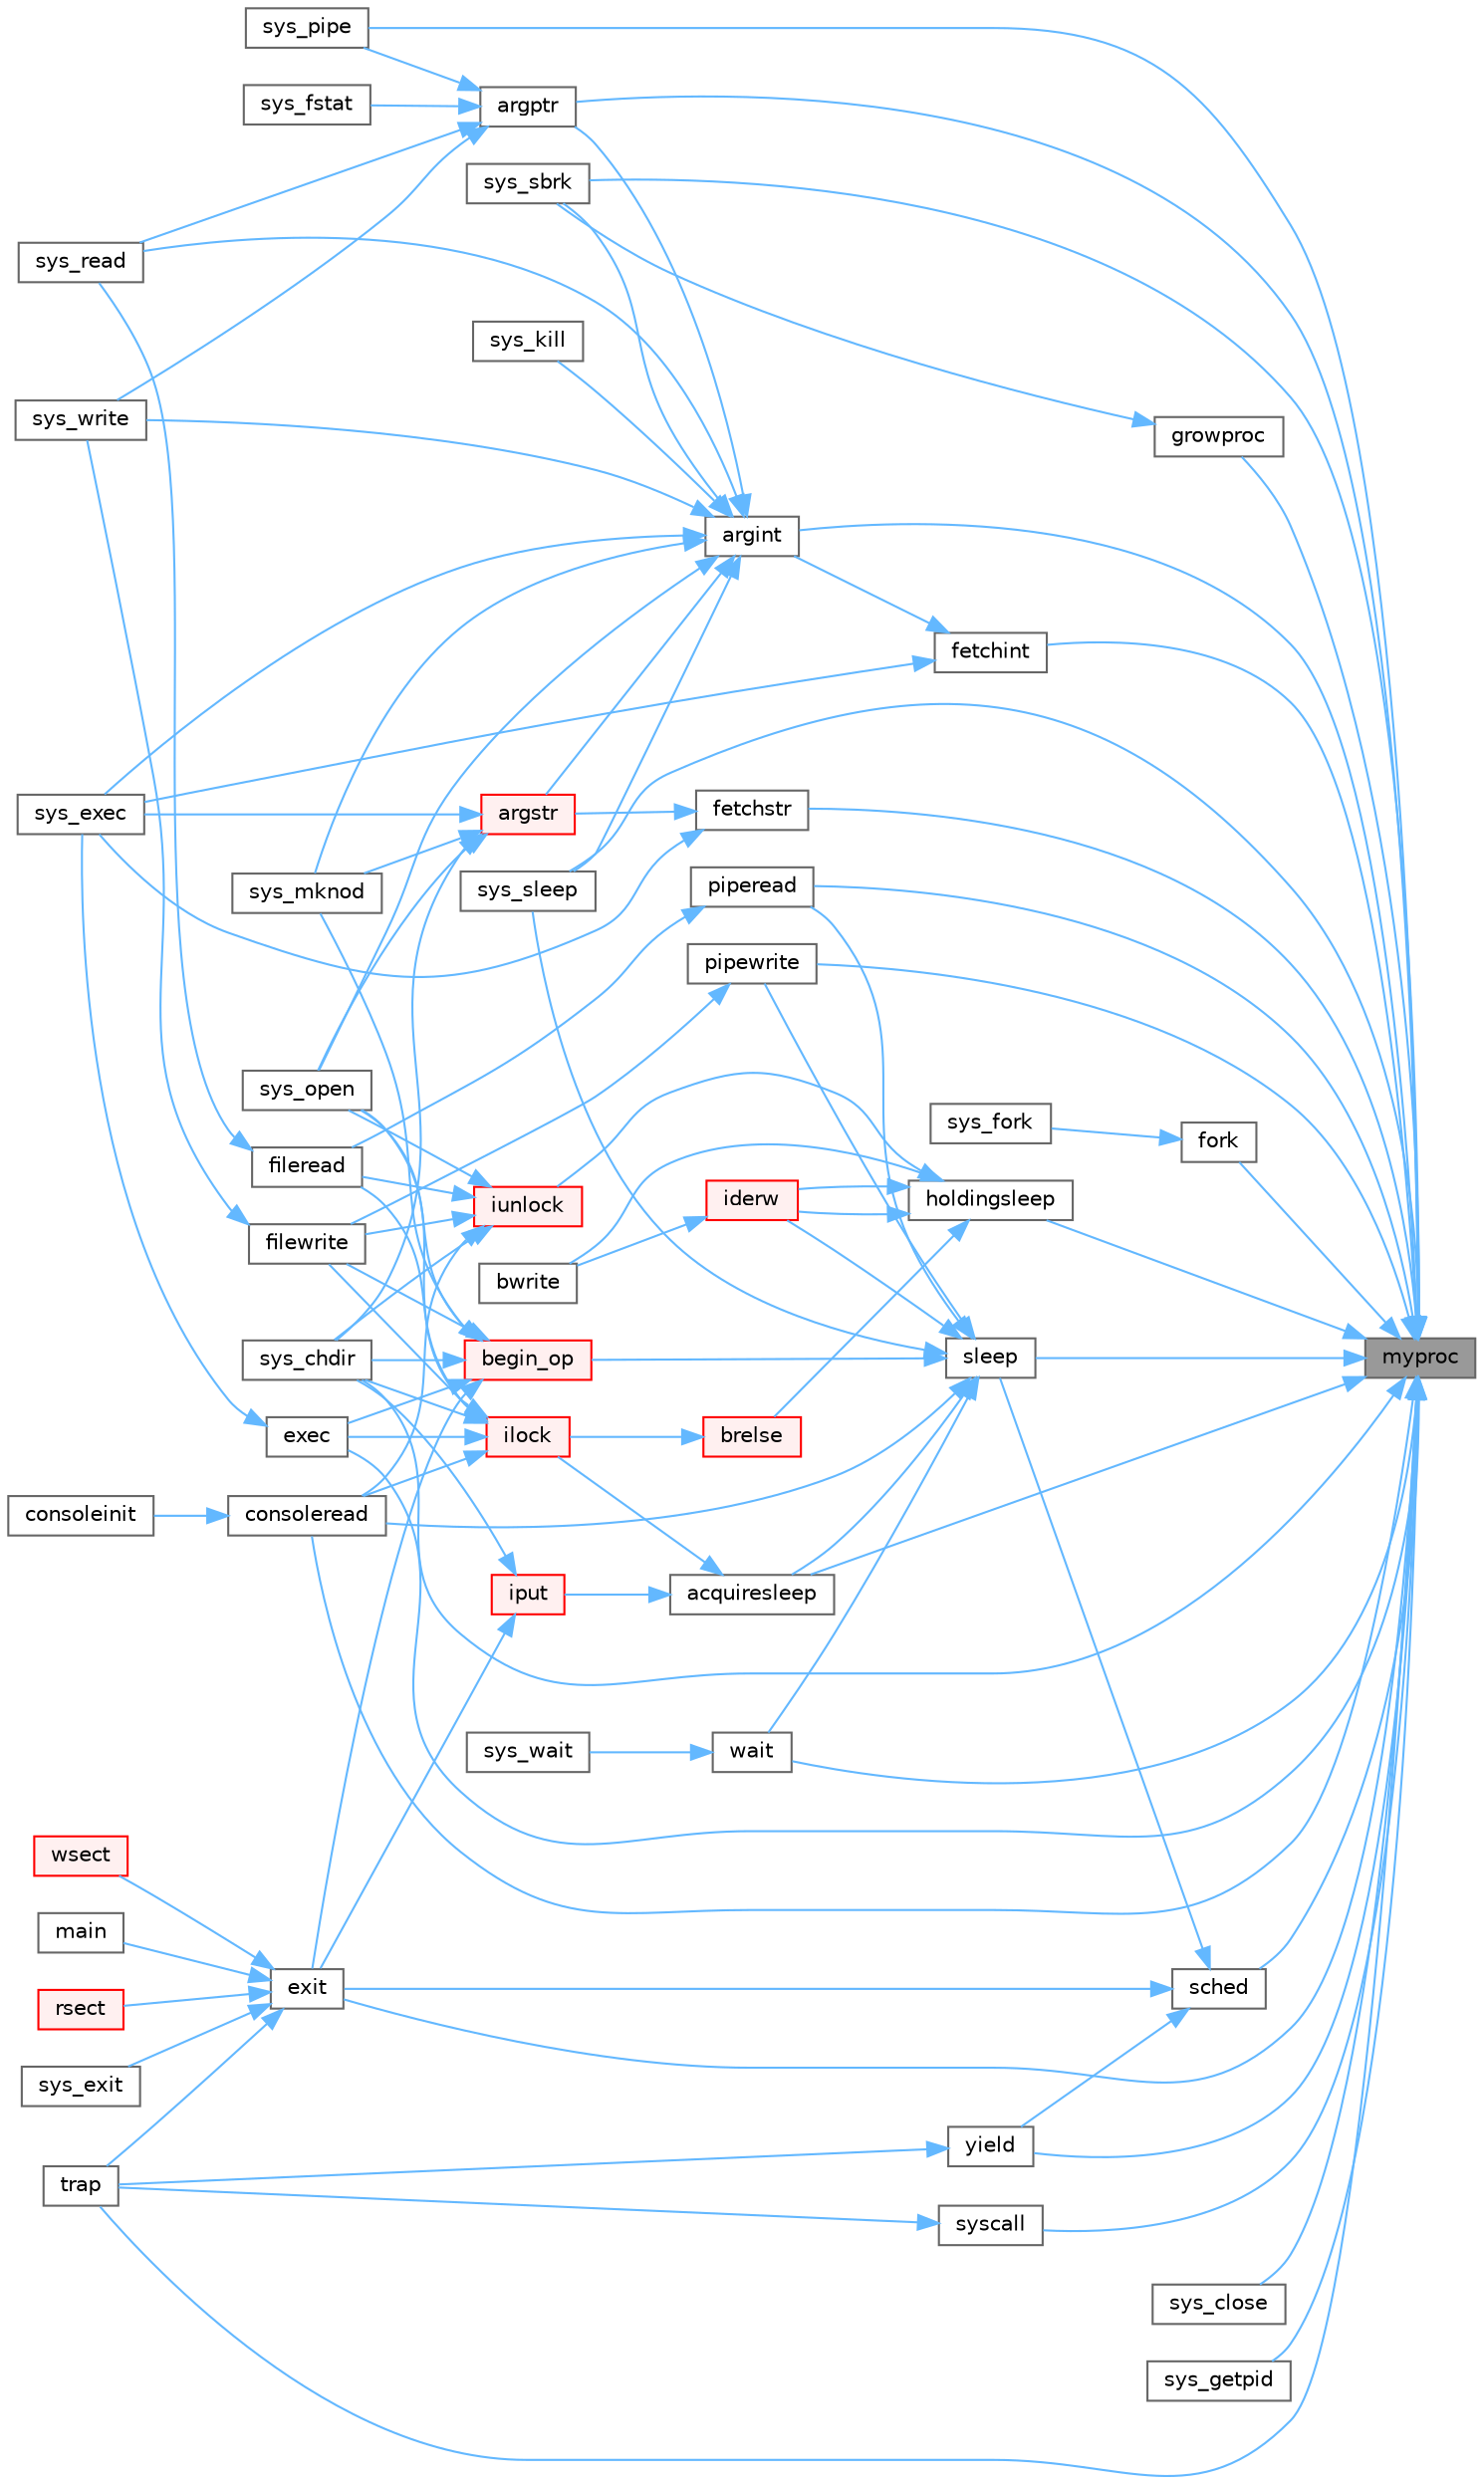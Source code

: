 digraph "myproc"
{
 // LATEX_PDF_SIZE
  bgcolor="transparent";
  edge [fontname=Helvetica,fontsize=10,labelfontname=Helvetica,labelfontsize=10];
  node [fontname=Helvetica,fontsize=10,shape=box,height=0.2,width=0.4];
  rankdir="RL";
  Node1 [id="Node000001",label="myproc",height=0.2,width=0.4,color="gray40", fillcolor="grey60", style="filled", fontcolor="black",tooltip=" "];
  Node1 -> Node2 [id="edge1_Node000001_Node000002",dir="back",color="steelblue1",style="solid",tooltip=" "];
  Node2 [id="Node000002",label="acquiresleep",height=0.2,width=0.4,color="grey40", fillcolor="white", style="filled",URL="$d8/dd1/sleeplock_8c.html#aaad2d7a86d4859982dd9a132f5128ff2",tooltip=" "];
  Node2 -> Node3 [id="edge2_Node000002_Node000003",dir="back",color="steelblue1",style="solid",tooltip=" "];
  Node3 [id="Node000003",label="ilock",height=0.2,width=0.4,color="red", fillcolor="#FFF0F0", style="filled",URL="$d2/d5a/fs_8c.html#aed28187406d84a3aa71f10c6235a03ec",tooltip=" "];
  Node3 -> Node4 [id="edge3_Node000003_Node000004",dir="back",color="steelblue1",style="solid",tooltip=" "];
  Node4 [id="Node000004",label="consoleread",height=0.2,width=0.4,color="grey40", fillcolor="white", style="filled",URL="$d0/d56/console_8c.html#a28ac85a90987662e306ca8efbfe16074",tooltip=" "];
  Node4 -> Node5 [id="edge4_Node000004_Node000005",dir="back",color="steelblue1",style="solid",tooltip=" "];
  Node5 [id="Node000005",label="consoleinit",height=0.2,width=0.4,color="grey40", fillcolor="white", style="filled",URL="$d0/d56/console_8c.html#ab508ff0f4db26fe35cd25fa648f9ee75",tooltip=" "];
  Node3 -> Node7 [id="edge5_Node000003_Node000007",dir="back",color="steelblue1",style="solid",tooltip=" "];
  Node7 [id="Node000007",label="exec",height=0.2,width=0.4,color="grey40", fillcolor="white", style="filled",URL="$df/dc9/exec_8c.html#ace32454ed0d37834dcb1cb4f8b727e6e",tooltip=" "];
  Node7 -> Node8 [id="edge6_Node000007_Node000008",dir="back",color="steelblue1",style="solid",tooltip=" "];
  Node8 [id="Node000008",label="sys_exec",height=0.2,width=0.4,color="grey40", fillcolor="white", style="filled",URL="$d1/d14/sysfile_8c.html#aeaa813ddeb6a5fac3c45714c7351c526",tooltip=" "];
  Node3 -> Node9 [id="edge7_Node000003_Node000009",dir="back",color="steelblue1",style="solid",tooltip=" "];
  Node9 [id="Node000009",label="fileread",height=0.2,width=0.4,color="grey40", fillcolor="white", style="filled",URL="$d6/d13/file_8c.html#a1dc8c87c7e48bdaaf98e9c7047928f29",tooltip=" "];
  Node9 -> Node10 [id="edge8_Node000009_Node000010",dir="back",color="steelblue1",style="solid",tooltip=" "];
  Node10 [id="Node000010",label="sys_read",height=0.2,width=0.4,color="grey40", fillcolor="white", style="filled",URL="$d1/d14/sysfile_8c.html#a54bf714d9e898cbdcbc061b280bbfae0",tooltip=" "];
  Node3 -> Node13 [id="edge9_Node000003_Node000013",dir="back",color="steelblue1",style="solid",tooltip=" "];
  Node13 [id="Node000013",label="filewrite",height=0.2,width=0.4,color="grey40", fillcolor="white", style="filled",URL="$d6/d13/file_8c.html#ab8de757a0a9f58dcc6511ea5e46ebb88",tooltip=" "];
  Node13 -> Node14 [id="edge10_Node000013_Node000014",dir="back",color="steelblue1",style="solid",tooltip=" "];
  Node14 [id="Node000014",label="sys_write",height=0.2,width=0.4,color="grey40", fillcolor="white", style="filled",URL="$d1/d14/sysfile_8c.html#a687d939a9e4792af15db96f2c2f34378",tooltip=" "];
  Node3 -> Node15 [id="edge11_Node000003_Node000015",dir="back",color="steelblue1",style="solid",tooltip=" "];
  Node15 [id="Node000015",label="sys_chdir",height=0.2,width=0.4,color="grey40", fillcolor="white", style="filled",URL="$d1/d14/sysfile_8c.html#ad1c5f8693cb35b9605fee09eebdda640",tooltip=" "];
  Node3 -> Node17 [id="edge12_Node000003_Node000017",dir="back",color="steelblue1",style="solid",tooltip=" "];
  Node17 [id="Node000017",label="sys_open",height=0.2,width=0.4,color="grey40", fillcolor="white", style="filled",URL="$d1/d14/sysfile_8c.html#a74e45efc661ca17c068bc283b3842e6d",tooltip=" "];
  Node2 -> Node19 [id="edge13_Node000002_Node000019",dir="back",color="steelblue1",style="solid",tooltip=" "];
  Node19 [id="Node000019",label="iput",height=0.2,width=0.4,color="red", fillcolor="#FFF0F0", style="filled",URL="$d2/d5a/fs_8c.html#ab3c447f135c68e4c3c1f8d5866f6e77b",tooltip=" "];
  Node19 -> Node21 [id="edge14_Node000019_Node000021",dir="back",color="steelblue1",style="solid",tooltip=" "];
  Node21 [id="Node000021",label="exit",height=0.2,width=0.4,color="grey40", fillcolor="white", style="filled",URL="$d3/dda/proc_8c.html#aaf98ef7cdde3a0dfb2e49919de3298b1",tooltip=" "];
  Node21 -> Node22 [id="edge15_Node000021_Node000022",dir="back",color="steelblue1",style="solid",tooltip=" "];
  Node22 [id="Node000022",label="main",height=0.2,width=0.4,color="grey40", fillcolor="white", style="filled",URL="$d1/d6a/hello_8c.html#a0ddf1224851353fc92bfbff6f499fa97",tooltip=" "];
  Node21 -> Node23 [id="edge16_Node000021_Node000023",dir="back",color="steelblue1",style="solid",tooltip=" "];
  Node23 [id="Node000023",label="rsect",height=0.2,width=0.4,color="red", fillcolor="#FFF0F0", style="filled",URL="$d7/d1f/mkfs_8c.html#a22ea835ad23cd716a962f30e4882ee80",tooltip=" "];
  Node21 -> Node29 [id="edge17_Node000021_Node000029",dir="back",color="steelblue1",style="solid",tooltip=" "];
  Node29 [id="Node000029",label="sys_exit",height=0.2,width=0.4,color="grey40", fillcolor="white", style="filled",URL="$dd/d35/sysproc_8c.html#aee72faa31a0c32b410aba558ef1d59f2",tooltip=" "];
  Node21 -> Node30 [id="edge18_Node000021_Node000030",dir="back",color="steelblue1",style="solid",tooltip=" "];
  Node30 [id="Node000030",label="trap",height=0.2,width=0.4,color="grey40", fillcolor="white", style="filled",URL="$dc/d6f/trap_8c.html#a372d166e36c086c91e5f5d81e5fead3a",tooltip=" "];
  Node21 -> Node31 [id="edge19_Node000021_Node000031",dir="back",color="steelblue1",style="solid",tooltip=" "];
  Node31 [id="Node000031",label="wsect",height=0.2,width=0.4,color="red", fillcolor="#FFF0F0", style="filled",URL="$d7/d1f/mkfs_8c.html#ac62d827d836d1807e4d6f365f32348bb",tooltip=" "];
  Node19 -> Node15 [id="edge20_Node000019_Node000015",dir="back",color="steelblue1",style="solid",tooltip=" "];
  Node1 -> Node40 [id="edge21_Node000001_Node000040",dir="back",color="steelblue1",style="solid",tooltip=" "];
  Node40 [id="Node000040",label="argint",height=0.2,width=0.4,color="grey40", fillcolor="white", style="filled",URL="$db/dd8/syscall_8c.html#ade56ef2176f85cd61e7b91b400e7d4d3",tooltip=" "];
  Node40 -> Node41 [id="edge22_Node000040_Node000041",dir="back",color="steelblue1",style="solid",tooltip=" "];
  Node41 [id="Node000041",label="argptr",height=0.2,width=0.4,color="grey40", fillcolor="white", style="filled",URL="$db/dd8/syscall_8c.html#a6ade9205d1f46b759cf93b60513a3421",tooltip=" "];
  Node41 -> Node12 [id="edge23_Node000041_Node000012",dir="back",color="steelblue1",style="solid",tooltip=" "];
  Node12 [id="Node000012",label="sys_fstat",height=0.2,width=0.4,color="grey40", fillcolor="white", style="filled",URL="$d1/d14/sysfile_8c.html#ac243c8f20f5fb2e3e257b5007af2c204",tooltip=" "];
  Node41 -> Node35 [id="edge24_Node000041_Node000035",dir="back",color="steelblue1",style="solid",tooltip=" "];
  Node35 [id="Node000035",label="sys_pipe",height=0.2,width=0.4,color="grey40", fillcolor="white", style="filled",URL="$d1/d14/sysfile_8c.html#a9a70db941def46ec25939e6c2d30e399",tooltip=" "];
  Node41 -> Node10 [id="edge25_Node000041_Node000010",dir="back",color="steelblue1",style="solid",tooltip=" "];
  Node41 -> Node14 [id="edge26_Node000041_Node000014",dir="back",color="steelblue1",style="solid",tooltip=" "];
  Node40 -> Node42 [id="edge27_Node000040_Node000042",dir="back",color="steelblue1",style="solid",tooltip=" "];
  Node42 [id="Node000042",label="argstr",height=0.2,width=0.4,color="red", fillcolor="#FFF0F0", style="filled",URL="$db/dd8/syscall_8c.html#a662eedd65f3e2165093842b80e3bc024",tooltip=" "];
  Node42 -> Node15 [id="edge28_Node000042_Node000015",dir="back",color="steelblue1",style="solid",tooltip=" "];
  Node42 -> Node8 [id="edge29_Node000042_Node000008",dir="back",color="steelblue1",style="solid",tooltip=" "];
  Node42 -> Node39 [id="edge30_Node000042_Node000039",dir="back",color="steelblue1",style="solid",tooltip=" "];
  Node39 [id="Node000039",label="sys_mknod",height=0.2,width=0.4,color="grey40", fillcolor="white", style="filled",URL="$d1/d14/sysfile_8c.html#a25697aa3d828b5878d38170d724adb27",tooltip=" "];
  Node42 -> Node17 [id="edge31_Node000042_Node000017",dir="back",color="steelblue1",style="solid",tooltip=" "];
  Node40 -> Node8 [id="edge32_Node000040_Node000008",dir="back",color="steelblue1",style="solid",tooltip=" "];
  Node40 -> Node43 [id="edge33_Node000040_Node000043",dir="back",color="steelblue1",style="solid",tooltip=" "];
  Node43 [id="Node000043",label="sys_kill",height=0.2,width=0.4,color="grey40", fillcolor="white", style="filled",URL="$dd/d35/sysproc_8c.html#ad766b54842470b464a6497bb5c514e59",tooltip=" "];
  Node40 -> Node39 [id="edge34_Node000040_Node000039",dir="back",color="steelblue1",style="solid",tooltip=" "];
  Node40 -> Node17 [id="edge35_Node000040_Node000017",dir="back",color="steelblue1",style="solid",tooltip=" "];
  Node40 -> Node10 [id="edge36_Node000040_Node000010",dir="back",color="steelblue1",style="solid",tooltip=" "];
  Node40 -> Node44 [id="edge37_Node000040_Node000044",dir="back",color="steelblue1",style="solid",tooltip=" "];
  Node44 [id="Node000044",label="sys_sbrk",height=0.2,width=0.4,color="grey40", fillcolor="white", style="filled",URL="$dd/d35/sysproc_8c.html#ab21d46be776cf6075a997af525a1a628",tooltip=" "];
  Node40 -> Node45 [id="edge38_Node000040_Node000045",dir="back",color="steelblue1",style="solid",tooltip=" "];
  Node45 [id="Node000045",label="sys_sleep",height=0.2,width=0.4,color="grey40", fillcolor="white", style="filled",URL="$dd/d35/sysproc_8c.html#a59778ec9bfa6b6f2100b43fbba000573",tooltip=" "];
  Node40 -> Node14 [id="edge39_Node000040_Node000014",dir="back",color="steelblue1",style="solid",tooltip=" "];
  Node1 -> Node41 [id="edge40_Node000001_Node000041",dir="back",color="steelblue1",style="solid",tooltip=" "];
  Node1 -> Node4 [id="edge41_Node000001_Node000004",dir="back",color="steelblue1",style="solid",tooltip=" "];
  Node1 -> Node7 [id="edge42_Node000001_Node000007",dir="back",color="steelblue1",style="solid",tooltip=" "];
  Node1 -> Node21 [id="edge43_Node000001_Node000021",dir="back",color="steelblue1",style="solid",tooltip=" "];
  Node1 -> Node46 [id="edge44_Node000001_Node000046",dir="back",color="steelblue1",style="solid",tooltip=" "];
  Node46 [id="Node000046",label="fetchint",height=0.2,width=0.4,color="grey40", fillcolor="white", style="filled",URL="$db/dd8/syscall_8c.html#a918cadc6c55aa7ac38982659c27a3a75",tooltip=" "];
  Node46 -> Node40 [id="edge45_Node000046_Node000040",dir="back",color="steelblue1",style="solid",tooltip=" "];
  Node46 -> Node8 [id="edge46_Node000046_Node000008",dir="back",color="steelblue1",style="solid",tooltip=" "];
  Node1 -> Node47 [id="edge47_Node000001_Node000047",dir="back",color="steelblue1",style="solid",tooltip=" "];
  Node47 [id="Node000047",label="fetchstr",height=0.2,width=0.4,color="grey40", fillcolor="white", style="filled",URL="$db/dd8/syscall_8c.html#ace37b4584713ab6bda44a282a298961f",tooltip=" "];
  Node47 -> Node42 [id="edge48_Node000047_Node000042",dir="back",color="steelblue1",style="solid",tooltip=" "];
  Node47 -> Node8 [id="edge49_Node000047_Node000008",dir="back",color="steelblue1",style="solid",tooltip=" "];
  Node1 -> Node48 [id="edge50_Node000001_Node000048",dir="back",color="steelblue1",style="solid",tooltip=" "];
  Node48 [id="Node000048",label="fork",height=0.2,width=0.4,color="grey40", fillcolor="white", style="filled",URL="$d3/dda/proc_8c.html#acd2e1ded4bb6fce4500438bf928330f4",tooltip=" "];
  Node48 -> Node49 [id="edge51_Node000048_Node000049",dir="back",color="steelblue1",style="solid",tooltip=" "];
  Node49 [id="Node000049",label="sys_fork",height=0.2,width=0.4,color="grey40", fillcolor="white", style="filled",URL="$dd/d35/sysproc_8c.html#a3b05102e512b34446a54334f916ba5cd",tooltip=" "];
  Node1 -> Node50 [id="edge52_Node000001_Node000050",dir="back",color="steelblue1",style="solid",tooltip=" "];
  Node50 [id="Node000050",label="growproc",height=0.2,width=0.4,color="grey40", fillcolor="white", style="filled",URL="$d3/dda/proc_8c.html#a9c16214741f4fcd088e5eea468709328",tooltip=" "];
  Node50 -> Node44 [id="edge53_Node000050_Node000044",dir="back",color="steelblue1",style="solid",tooltip=" "];
  Node1 -> Node51 [id="edge54_Node000001_Node000051",dir="back",color="steelblue1",style="solid",tooltip=" "];
  Node51 [id="Node000051",label="holdingsleep",height=0.2,width=0.4,color="grey40", fillcolor="white", style="filled",URL="$d8/dd1/sleeplock_8c.html#a6fdbe54cbecd8fc67d74793b27adcf05",tooltip=" "];
  Node51 -> Node52 [id="edge55_Node000051_Node000052",dir="back",color="steelblue1",style="solid",tooltip=" "];
  Node52 [id="Node000052",label="brelse",height=0.2,width=0.4,color="red", fillcolor="#FFF0F0", style="filled",URL="$dc/de6/bio_8c.html#ab5335aeb503731104314321a78a6d727",tooltip=" "];
  Node52 -> Node3 [id="edge56_Node000052_Node000003",dir="back",color="steelblue1",style="solid",tooltip=" "];
  Node51 -> Node63 [id="edge57_Node000051_Node000063",dir="back",color="steelblue1",style="solid",tooltip=" "];
  Node63 [id="Node000063",label="bwrite",height=0.2,width=0.4,color="grey40", fillcolor="white", style="filled",URL="$dc/de6/bio_8c.html#a63c899c13b176ddf80064d32225e1298",tooltip=" "];
  Node51 -> Node64 [id="edge58_Node000051_Node000064",dir="back",color="steelblue1",style="solid",tooltip=" "];
  Node64 [id="Node000064",label="iderw",height=0.2,width=0.4,color="red", fillcolor="#FFF0F0", style="filled",URL="$da/d9b/memide_8c.html#a7f36b008f02088c86f76e98e05b55af5",tooltip=" "];
  Node64 -> Node63 [id="edge59_Node000064_Node000063",dir="back",color="steelblue1",style="solid",tooltip=" "];
  Node51 -> Node64 [id="edge60_Node000051_Node000064",dir="back",color="steelblue1",style="solid",tooltip=" "];
  Node51 -> Node66 [id="edge61_Node000051_Node000066",dir="back",color="steelblue1",style="solid",tooltip=" "];
  Node66 [id="Node000066",label="iunlock",height=0.2,width=0.4,color="red", fillcolor="#FFF0F0", style="filled",URL="$d2/d5a/fs_8c.html#ae4e29916219b9293b37f9c34220694fe",tooltip=" "];
  Node66 -> Node4 [id="edge62_Node000066_Node000004",dir="back",color="steelblue1",style="solid",tooltip=" "];
  Node66 -> Node9 [id="edge63_Node000066_Node000009",dir="back",color="steelblue1",style="solid",tooltip=" "];
  Node66 -> Node13 [id="edge64_Node000066_Node000013",dir="back",color="steelblue1",style="solid",tooltip=" "];
  Node66 -> Node15 [id="edge65_Node000066_Node000015",dir="back",color="steelblue1",style="solid",tooltip=" "];
  Node66 -> Node17 [id="edge66_Node000066_Node000017",dir="back",color="steelblue1",style="solid",tooltip=" "];
  Node1 -> Node67 [id="edge67_Node000001_Node000067",dir="back",color="steelblue1",style="solid",tooltip=" "];
  Node67 [id="Node000067",label="piperead",height=0.2,width=0.4,color="grey40", fillcolor="white", style="filled",URL="$d1/d47/pipe_8c.html#ad4cce6144039b615d139f8660c60293a",tooltip=" "];
  Node67 -> Node9 [id="edge68_Node000067_Node000009",dir="back",color="steelblue1",style="solid",tooltip=" "];
  Node1 -> Node68 [id="edge69_Node000001_Node000068",dir="back",color="steelblue1",style="solid",tooltip=" "];
  Node68 [id="Node000068",label="pipewrite",height=0.2,width=0.4,color="grey40", fillcolor="white", style="filled",URL="$d1/d47/pipe_8c.html#acfca0fab7d2c0c0dcc56359c8febe14a",tooltip=" "];
  Node68 -> Node13 [id="edge70_Node000068_Node000013",dir="back",color="steelblue1",style="solid",tooltip=" "];
  Node1 -> Node69 [id="edge71_Node000001_Node000069",dir="back",color="steelblue1",style="solid",tooltip=" "];
  Node69 [id="Node000069",label="sched",height=0.2,width=0.4,color="grey40", fillcolor="white", style="filled",URL="$d3/dda/proc_8c.html#ad788da91743c333b5bed7c4a0dd12365",tooltip=" "];
  Node69 -> Node21 [id="edge72_Node000069_Node000021",dir="back",color="steelblue1",style="solid",tooltip=" "];
  Node69 -> Node70 [id="edge73_Node000069_Node000070",dir="back",color="steelblue1",style="solid",tooltip=" "];
  Node70 [id="Node000070",label="sleep",height=0.2,width=0.4,color="grey40", fillcolor="white", style="filled",URL="$d3/dda/proc_8c.html#ae70cc0370342e46f6db3bec367232457",tooltip=" "];
  Node70 -> Node2 [id="edge74_Node000070_Node000002",dir="back",color="steelblue1",style="solid",tooltip=" "];
  Node70 -> Node71 [id="edge75_Node000070_Node000071",dir="back",color="steelblue1",style="solid",tooltip=" "];
  Node71 [id="Node000071",label="begin_op",height=0.2,width=0.4,color="red", fillcolor="#FFF0F0", style="filled",URL="$d7/df8/log_8c.html#ac96aa31ffc0500e749c62c4d377c21c9",tooltip=" "];
  Node71 -> Node7 [id="edge76_Node000071_Node000007",dir="back",color="steelblue1",style="solid",tooltip=" "];
  Node71 -> Node21 [id="edge77_Node000071_Node000021",dir="back",color="steelblue1",style="solid",tooltip=" "];
  Node71 -> Node13 [id="edge78_Node000071_Node000013",dir="back",color="steelblue1",style="solid",tooltip=" "];
  Node71 -> Node15 [id="edge79_Node000071_Node000015",dir="back",color="steelblue1",style="solid",tooltip=" "];
  Node71 -> Node39 [id="edge80_Node000071_Node000039",dir="back",color="steelblue1",style="solid",tooltip=" "];
  Node71 -> Node17 [id="edge81_Node000071_Node000017",dir="back",color="steelblue1",style="solid",tooltip=" "];
  Node70 -> Node4 [id="edge82_Node000070_Node000004",dir="back",color="steelblue1",style="solid",tooltip=" "];
  Node70 -> Node64 [id="edge83_Node000070_Node000064",dir="back",color="steelblue1",style="solid",tooltip=" "];
  Node70 -> Node67 [id="edge84_Node000070_Node000067",dir="back",color="steelblue1",style="solid",tooltip=" "];
  Node70 -> Node68 [id="edge85_Node000070_Node000068",dir="back",color="steelblue1",style="solid",tooltip=" "];
  Node70 -> Node45 [id="edge86_Node000070_Node000045",dir="back",color="steelblue1",style="solid",tooltip=" "];
  Node70 -> Node72 [id="edge87_Node000070_Node000072",dir="back",color="steelblue1",style="solid",tooltip=" "];
  Node72 [id="Node000072",label="wait",height=0.2,width=0.4,color="grey40", fillcolor="white", style="filled",URL="$d3/dda/proc_8c.html#af6f31822f7e737b4e414bdac1ccb59a4",tooltip=" "];
  Node72 -> Node73 [id="edge88_Node000072_Node000073",dir="back",color="steelblue1",style="solid",tooltip=" "];
  Node73 [id="Node000073",label="sys_wait",height=0.2,width=0.4,color="grey40", fillcolor="white", style="filled",URL="$dd/d35/sysproc_8c.html#ad202e06addda05ba6fe60f05d3f61913",tooltip=" "];
  Node69 -> Node74 [id="edge89_Node000069_Node000074",dir="back",color="steelblue1",style="solid",tooltip=" "];
  Node74 [id="Node000074",label="yield",height=0.2,width=0.4,color="grey40", fillcolor="white", style="filled",URL="$d3/dda/proc_8c.html#a7cb51f5c2b5cad3766f19eb69c92793b",tooltip=" "];
  Node74 -> Node30 [id="edge90_Node000074_Node000030",dir="back",color="steelblue1",style="solid",tooltip=" "];
  Node1 -> Node70 [id="edge91_Node000001_Node000070",dir="back",color="steelblue1",style="solid",tooltip=" "];
  Node1 -> Node15 [id="edge92_Node000001_Node000015",dir="back",color="steelblue1",style="solid",tooltip=" "];
  Node1 -> Node36 [id="edge93_Node000001_Node000036",dir="back",color="steelblue1",style="solid",tooltip=" "];
  Node36 [id="Node000036",label="sys_close",height=0.2,width=0.4,color="grey40", fillcolor="white", style="filled",URL="$d1/d14/sysfile_8c.html#a32945488fd39bc405757177b37cd2250",tooltip=" "];
  Node1 -> Node75 [id="edge94_Node000001_Node000075",dir="back",color="steelblue1",style="solid",tooltip=" "];
  Node75 [id="Node000075",label="sys_getpid",height=0.2,width=0.4,color="grey40", fillcolor="white", style="filled",URL="$dd/d35/sysproc_8c.html#ac81965412a0725574b8c72afda11243e",tooltip=" "];
  Node1 -> Node35 [id="edge95_Node000001_Node000035",dir="back",color="steelblue1",style="solid",tooltip=" "];
  Node1 -> Node44 [id="edge96_Node000001_Node000044",dir="back",color="steelblue1",style="solid",tooltip=" "];
  Node1 -> Node45 [id="edge97_Node000001_Node000045",dir="back",color="steelblue1",style="solid",tooltip=" "];
  Node1 -> Node76 [id="edge98_Node000001_Node000076",dir="back",color="steelblue1",style="solid",tooltip=" "];
  Node76 [id="Node000076",label="syscall",height=0.2,width=0.4,color="grey40", fillcolor="white", style="filled",URL="$db/dd8/syscall_8c.html#acd6bcafe6626fe8e7d00cacdbc3cc4f1",tooltip=" "];
  Node76 -> Node30 [id="edge99_Node000076_Node000030",dir="back",color="steelblue1",style="solid",tooltip=" "];
  Node1 -> Node30 [id="edge100_Node000001_Node000030",dir="back",color="steelblue1",style="solid",tooltip=" "];
  Node1 -> Node72 [id="edge101_Node000001_Node000072",dir="back",color="steelblue1",style="solid",tooltip=" "];
  Node1 -> Node74 [id="edge102_Node000001_Node000074",dir="back",color="steelblue1",style="solid",tooltip=" "];
}
